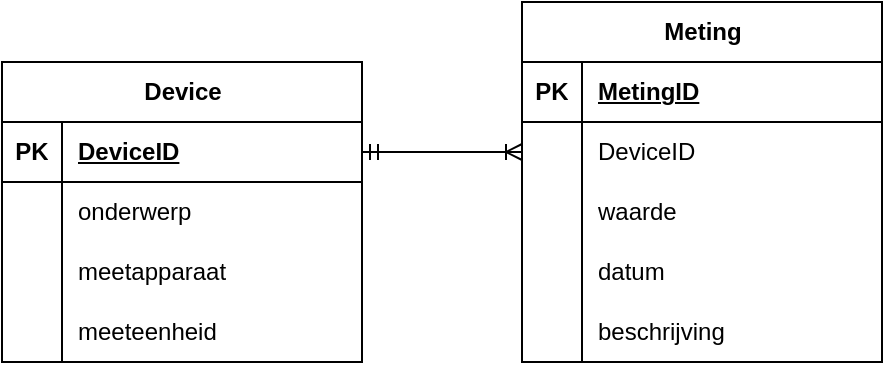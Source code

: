 <mxfile version="24.9.1">
  <diagram name="Pagina-1" id="SytfIhQaU-aCzuHiK63l">
    <mxGraphModel dx="1502" dy="503" grid="1" gridSize="10" guides="1" tooltips="1" connect="1" arrows="1" fold="1" page="1" pageScale="1" pageWidth="827" pageHeight="1169" math="0" shadow="0">
      <root>
        <mxCell id="0" />
        <mxCell id="1" parent="0" />
        <mxCell id="WoDfLvtx1xCjTTUxKq6_-1" value="Device" style="shape=table;startSize=30;container=1;collapsible=1;childLayout=tableLayout;fixedRows=1;rowLines=0;fontStyle=1;align=center;resizeLast=1;html=1;" parent="1" vertex="1">
          <mxGeometry x="140" y="140" width="180" height="150" as="geometry" />
        </mxCell>
        <mxCell id="WoDfLvtx1xCjTTUxKq6_-2" value="" style="shape=tableRow;horizontal=0;startSize=0;swimlaneHead=0;swimlaneBody=0;fillColor=none;collapsible=0;dropTarget=0;points=[[0,0.5],[1,0.5]];portConstraint=eastwest;top=0;left=0;right=0;bottom=1;" parent="WoDfLvtx1xCjTTUxKq6_-1" vertex="1">
          <mxGeometry y="30" width="180" height="30" as="geometry" />
        </mxCell>
        <mxCell id="WoDfLvtx1xCjTTUxKq6_-3" value="PK" style="shape=partialRectangle;connectable=0;fillColor=none;top=0;left=0;bottom=0;right=0;fontStyle=1;overflow=hidden;whiteSpace=wrap;html=1;" parent="WoDfLvtx1xCjTTUxKq6_-2" vertex="1">
          <mxGeometry width="30" height="30" as="geometry">
            <mxRectangle width="30" height="30" as="alternateBounds" />
          </mxGeometry>
        </mxCell>
        <mxCell id="WoDfLvtx1xCjTTUxKq6_-4" value="DeviceID" style="shape=partialRectangle;connectable=0;fillColor=none;top=0;left=0;bottom=0;right=0;align=left;spacingLeft=6;fontStyle=5;overflow=hidden;whiteSpace=wrap;html=1;" parent="WoDfLvtx1xCjTTUxKq6_-2" vertex="1">
          <mxGeometry x="30" width="150" height="30" as="geometry">
            <mxRectangle width="150" height="30" as="alternateBounds" />
          </mxGeometry>
        </mxCell>
        <mxCell id="WoDfLvtx1xCjTTUxKq6_-5" value="" style="shape=tableRow;horizontal=0;startSize=0;swimlaneHead=0;swimlaneBody=0;fillColor=none;collapsible=0;dropTarget=0;points=[[0,0.5],[1,0.5]];portConstraint=eastwest;top=0;left=0;right=0;bottom=0;" parent="WoDfLvtx1xCjTTUxKq6_-1" vertex="1">
          <mxGeometry y="60" width="180" height="30" as="geometry" />
        </mxCell>
        <mxCell id="WoDfLvtx1xCjTTUxKq6_-6" value="" style="shape=partialRectangle;connectable=0;fillColor=none;top=0;left=0;bottom=0;right=0;editable=1;overflow=hidden;whiteSpace=wrap;html=1;" parent="WoDfLvtx1xCjTTUxKq6_-5" vertex="1">
          <mxGeometry width="30" height="30" as="geometry">
            <mxRectangle width="30" height="30" as="alternateBounds" />
          </mxGeometry>
        </mxCell>
        <mxCell id="WoDfLvtx1xCjTTUxKq6_-7" value="onderwerp" style="shape=partialRectangle;connectable=0;fillColor=none;top=0;left=0;bottom=0;right=0;align=left;spacingLeft=6;overflow=hidden;whiteSpace=wrap;html=1;" parent="WoDfLvtx1xCjTTUxKq6_-5" vertex="1">
          <mxGeometry x="30" width="150" height="30" as="geometry">
            <mxRectangle width="150" height="30" as="alternateBounds" />
          </mxGeometry>
        </mxCell>
        <mxCell id="WoDfLvtx1xCjTTUxKq6_-8" value="" style="shape=tableRow;horizontal=0;startSize=0;swimlaneHead=0;swimlaneBody=0;fillColor=none;collapsible=0;dropTarget=0;points=[[0,0.5],[1,0.5]];portConstraint=eastwest;top=0;left=0;right=0;bottom=0;" parent="WoDfLvtx1xCjTTUxKq6_-1" vertex="1">
          <mxGeometry y="90" width="180" height="30" as="geometry" />
        </mxCell>
        <mxCell id="WoDfLvtx1xCjTTUxKq6_-9" value="" style="shape=partialRectangle;connectable=0;fillColor=none;top=0;left=0;bottom=0;right=0;editable=1;overflow=hidden;whiteSpace=wrap;html=1;" parent="WoDfLvtx1xCjTTUxKq6_-8" vertex="1">
          <mxGeometry width="30" height="30" as="geometry">
            <mxRectangle width="30" height="30" as="alternateBounds" />
          </mxGeometry>
        </mxCell>
        <mxCell id="WoDfLvtx1xCjTTUxKq6_-10" value="meetapparaat" style="shape=partialRectangle;connectable=0;fillColor=none;top=0;left=0;bottom=0;right=0;align=left;spacingLeft=6;overflow=hidden;whiteSpace=wrap;html=1;" parent="WoDfLvtx1xCjTTUxKq6_-8" vertex="1">
          <mxGeometry x="30" width="150" height="30" as="geometry">
            <mxRectangle width="150" height="30" as="alternateBounds" />
          </mxGeometry>
        </mxCell>
        <mxCell id="WoDfLvtx1xCjTTUxKq6_-11" value="" style="shape=tableRow;horizontal=0;startSize=0;swimlaneHead=0;swimlaneBody=0;fillColor=none;collapsible=0;dropTarget=0;points=[[0,0.5],[1,0.5]];portConstraint=eastwest;top=0;left=0;right=0;bottom=0;" parent="WoDfLvtx1xCjTTUxKq6_-1" vertex="1">
          <mxGeometry y="120" width="180" height="30" as="geometry" />
        </mxCell>
        <mxCell id="WoDfLvtx1xCjTTUxKq6_-12" value="" style="shape=partialRectangle;connectable=0;fillColor=none;top=0;left=0;bottom=0;right=0;editable=1;overflow=hidden;whiteSpace=wrap;html=1;" parent="WoDfLvtx1xCjTTUxKq6_-11" vertex="1">
          <mxGeometry width="30" height="30" as="geometry">
            <mxRectangle width="30" height="30" as="alternateBounds" />
          </mxGeometry>
        </mxCell>
        <mxCell id="WoDfLvtx1xCjTTUxKq6_-13" value="meeteenheid" style="shape=partialRectangle;connectable=0;fillColor=none;top=0;left=0;bottom=0;right=0;align=left;spacingLeft=6;overflow=hidden;whiteSpace=wrap;html=1;" parent="WoDfLvtx1xCjTTUxKq6_-11" vertex="1">
          <mxGeometry x="30" width="150" height="30" as="geometry">
            <mxRectangle width="150" height="30" as="alternateBounds" />
          </mxGeometry>
        </mxCell>
        <mxCell id="WoDfLvtx1xCjTTUxKq6_-14" value="Meting" style="shape=table;startSize=30;container=1;collapsible=1;childLayout=tableLayout;fixedRows=1;rowLines=0;fontStyle=1;align=center;resizeLast=1;html=1;" parent="1" vertex="1">
          <mxGeometry x="400" y="110" width="180" height="180" as="geometry" />
        </mxCell>
        <mxCell id="WoDfLvtx1xCjTTUxKq6_-15" value="" style="shape=tableRow;horizontal=0;startSize=0;swimlaneHead=0;swimlaneBody=0;fillColor=none;collapsible=0;dropTarget=0;points=[[0,0.5],[1,0.5]];portConstraint=eastwest;top=0;left=0;right=0;bottom=1;" parent="WoDfLvtx1xCjTTUxKq6_-14" vertex="1">
          <mxGeometry y="30" width="180" height="30" as="geometry" />
        </mxCell>
        <mxCell id="WoDfLvtx1xCjTTUxKq6_-16" value="PK" style="shape=partialRectangle;connectable=0;fillColor=none;top=0;left=0;bottom=0;right=0;fontStyle=1;overflow=hidden;whiteSpace=wrap;html=1;" parent="WoDfLvtx1xCjTTUxKq6_-15" vertex="1">
          <mxGeometry width="30" height="30" as="geometry">
            <mxRectangle width="30" height="30" as="alternateBounds" />
          </mxGeometry>
        </mxCell>
        <mxCell id="WoDfLvtx1xCjTTUxKq6_-17" value="MetingID" style="shape=partialRectangle;connectable=0;fillColor=none;top=0;left=0;bottom=0;right=0;align=left;spacingLeft=6;fontStyle=5;overflow=hidden;whiteSpace=wrap;html=1;" parent="WoDfLvtx1xCjTTUxKq6_-15" vertex="1">
          <mxGeometry x="30" width="150" height="30" as="geometry">
            <mxRectangle width="150" height="30" as="alternateBounds" />
          </mxGeometry>
        </mxCell>
        <mxCell id="WoDfLvtx1xCjTTUxKq6_-18" value="" style="shape=tableRow;horizontal=0;startSize=0;swimlaneHead=0;swimlaneBody=0;fillColor=none;collapsible=0;dropTarget=0;points=[[0,0.5],[1,0.5]];portConstraint=eastwest;top=0;left=0;right=0;bottom=0;" parent="WoDfLvtx1xCjTTUxKq6_-14" vertex="1">
          <mxGeometry y="60" width="180" height="30" as="geometry" />
        </mxCell>
        <mxCell id="WoDfLvtx1xCjTTUxKq6_-19" value="" style="shape=partialRectangle;connectable=0;fillColor=none;top=0;left=0;bottom=0;right=0;editable=1;overflow=hidden;whiteSpace=wrap;html=1;" parent="WoDfLvtx1xCjTTUxKq6_-18" vertex="1">
          <mxGeometry width="30" height="30" as="geometry">
            <mxRectangle width="30" height="30" as="alternateBounds" />
          </mxGeometry>
        </mxCell>
        <mxCell id="WoDfLvtx1xCjTTUxKq6_-20" value="DeviceID" style="shape=partialRectangle;connectable=0;fillColor=none;top=0;left=0;bottom=0;right=0;align=left;spacingLeft=6;overflow=hidden;whiteSpace=wrap;html=1;" parent="WoDfLvtx1xCjTTUxKq6_-18" vertex="1">
          <mxGeometry x="30" width="150" height="30" as="geometry">
            <mxRectangle width="150" height="30" as="alternateBounds" />
          </mxGeometry>
        </mxCell>
        <mxCell id="WoDfLvtx1xCjTTUxKq6_-21" value="" style="shape=tableRow;horizontal=0;startSize=0;swimlaneHead=0;swimlaneBody=0;fillColor=none;collapsible=0;dropTarget=0;points=[[0,0.5],[1,0.5]];portConstraint=eastwest;top=0;left=0;right=0;bottom=0;" parent="WoDfLvtx1xCjTTUxKq6_-14" vertex="1">
          <mxGeometry y="90" width="180" height="30" as="geometry" />
        </mxCell>
        <mxCell id="WoDfLvtx1xCjTTUxKq6_-22" value="" style="shape=partialRectangle;connectable=0;fillColor=none;top=0;left=0;bottom=0;right=0;editable=1;overflow=hidden;whiteSpace=wrap;html=1;" parent="WoDfLvtx1xCjTTUxKq6_-21" vertex="1">
          <mxGeometry width="30" height="30" as="geometry">
            <mxRectangle width="30" height="30" as="alternateBounds" />
          </mxGeometry>
        </mxCell>
        <mxCell id="WoDfLvtx1xCjTTUxKq6_-23" value="waarde" style="shape=partialRectangle;connectable=0;fillColor=none;top=0;left=0;bottom=0;right=0;align=left;spacingLeft=6;overflow=hidden;whiteSpace=wrap;html=1;" parent="WoDfLvtx1xCjTTUxKq6_-21" vertex="1">
          <mxGeometry x="30" width="150" height="30" as="geometry">
            <mxRectangle width="150" height="30" as="alternateBounds" />
          </mxGeometry>
        </mxCell>
        <mxCell id="WoDfLvtx1xCjTTUxKq6_-24" value="" style="shape=tableRow;horizontal=0;startSize=0;swimlaneHead=0;swimlaneBody=0;fillColor=none;collapsible=0;dropTarget=0;points=[[0,0.5],[1,0.5]];portConstraint=eastwest;top=0;left=0;right=0;bottom=0;" parent="WoDfLvtx1xCjTTUxKq6_-14" vertex="1">
          <mxGeometry y="120" width="180" height="30" as="geometry" />
        </mxCell>
        <mxCell id="WoDfLvtx1xCjTTUxKq6_-25" value="" style="shape=partialRectangle;connectable=0;fillColor=none;top=0;left=0;bottom=0;right=0;editable=1;overflow=hidden;whiteSpace=wrap;html=1;" parent="WoDfLvtx1xCjTTUxKq6_-24" vertex="1">
          <mxGeometry width="30" height="30" as="geometry">
            <mxRectangle width="30" height="30" as="alternateBounds" />
          </mxGeometry>
        </mxCell>
        <mxCell id="WoDfLvtx1xCjTTUxKq6_-26" value="datum" style="shape=partialRectangle;connectable=0;fillColor=none;top=0;left=0;bottom=0;right=0;align=left;spacingLeft=6;overflow=hidden;whiteSpace=wrap;html=1;" parent="WoDfLvtx1xCjTTUxKq6_-24" vertex="1">
          <mxGeometry x="30" width="150" height="30" as="geometry">
            <mxRectangle width="150" height="30" as="alternateBounds" />
          </mxGeometry>
        </mxCell>
        <mxCell id="WoDfLvtx1xCjTTUxKq6_-27" value="" style="shape=tableRow;horizontal=0;startSize=0;swimlaneHead=0;swimlaneBody=0;fillColor=none;collapsible=0;dropTarget=0;points=[[0,0.5],[1,0.5]];portConstraint=eastwest;top=0;left=0;right=0;bottom=0;" parent="WoDfLvtx1xCjTTUxKq6_-14" vertex="1">
          <mxGeometry y="150" width="180" height="30" as="geometry" />
        </mxCell>
        <mxCell id="WoDfLvtx1xCjTTUxKq6_-28" value="" style="shape=partialRectangle;connectable=0;fillColor=none;top=0;left=0;bottom=0;right=0;editable=1;overflow=hidden;whiteSpace=wrap;html=1;" parent="WoDfLvtx1xCjTTUxKq6_-27" vertex="1">
          <mxGeometry width="30" height="30" as="geometry">
            <mxRectangle width="30" height="30" as="alternateBounds" />
          </mxGeometry>
        </mxCell>
        <mxCell id="WoDfLvtx1xCjTTUxKq6_-29" value="beschrijving" style="shape=partialRectangle;connectable=0;fillColor=none;top=0;left=0;bottom=0;right=0;align=left;spacingLeft=6;overflow=hidden;whiteSpace=wrap;html=1;" parent="WoDfLvtx1xCjTTUxKq6_-27" vertex="1">
          <mxGeometry x="30" width="150" height="30" as="geometry">
            <mxRectangle width="150" height="30" as="alternateBounds" />
          </mxGeometry>
        </mxCell>
        <mxCell id="WoDfLvtx1xCjTTUxKq6_-30" value="" style="edgeStyle=entityRelationEdgeStyle;fontSize=12;html=1;endArrow=ERoneToMany;startArrow=ERmandOne;rounded=0;" parent="1" source="WoDfLvtx1xCjTTUxKq6_-2" target="WoDfLvtx1xCjTTUxKq6_-18" edge="1">
          <mxGeometry width="100" height="100" relative="1" as="geometry">
            <mxPoint x="410" y="350" as="sourcePoint" />
            <mxPoint x="510" y="250" as="targetPoint" />
          </mxGeometry>
        </mxCell>
      </root>
    </mxGraphModel>
  </diagram>
</mxfile>
